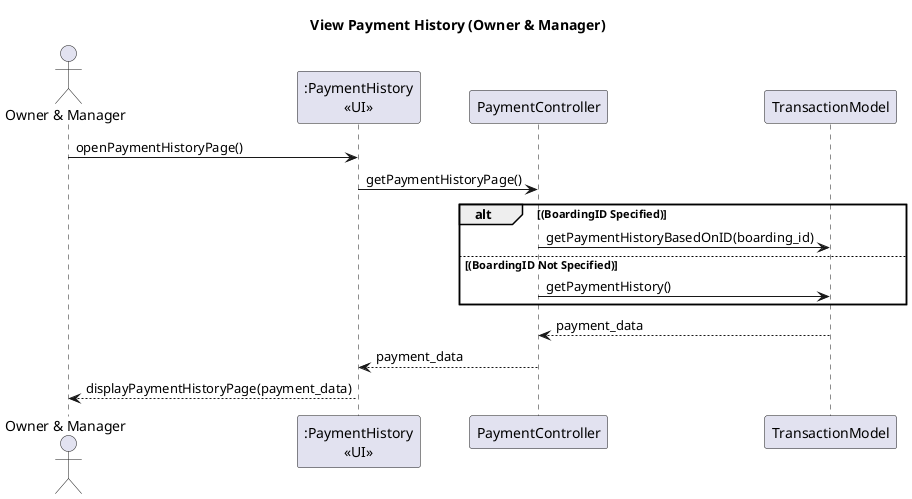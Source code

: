 @startuml
title View Payment History (Owner & Manager)
actor "Owner & Manager" as act
participant ":PaymentHistory\n<<UI>>" as view
participant PaymentController as ctrl
participant TransactionModel as tm

act -> view : openPaymentHistoryPage()
view -> ctrl : getPaymentHistoryPage()

alt (BoardingID Specified)
    ctrl -> tm : getPaymentHistoryBasedOnID(boarding_id)
else (BoardingID Not Specified)
    ctrl -> tm : getPaymentHistory()
end

ctrl <-- tm : payment_data
view <-- ctrl : payment_data
act <-- view : displayPaymentHistoryPage(payment_data) 

@enduml
